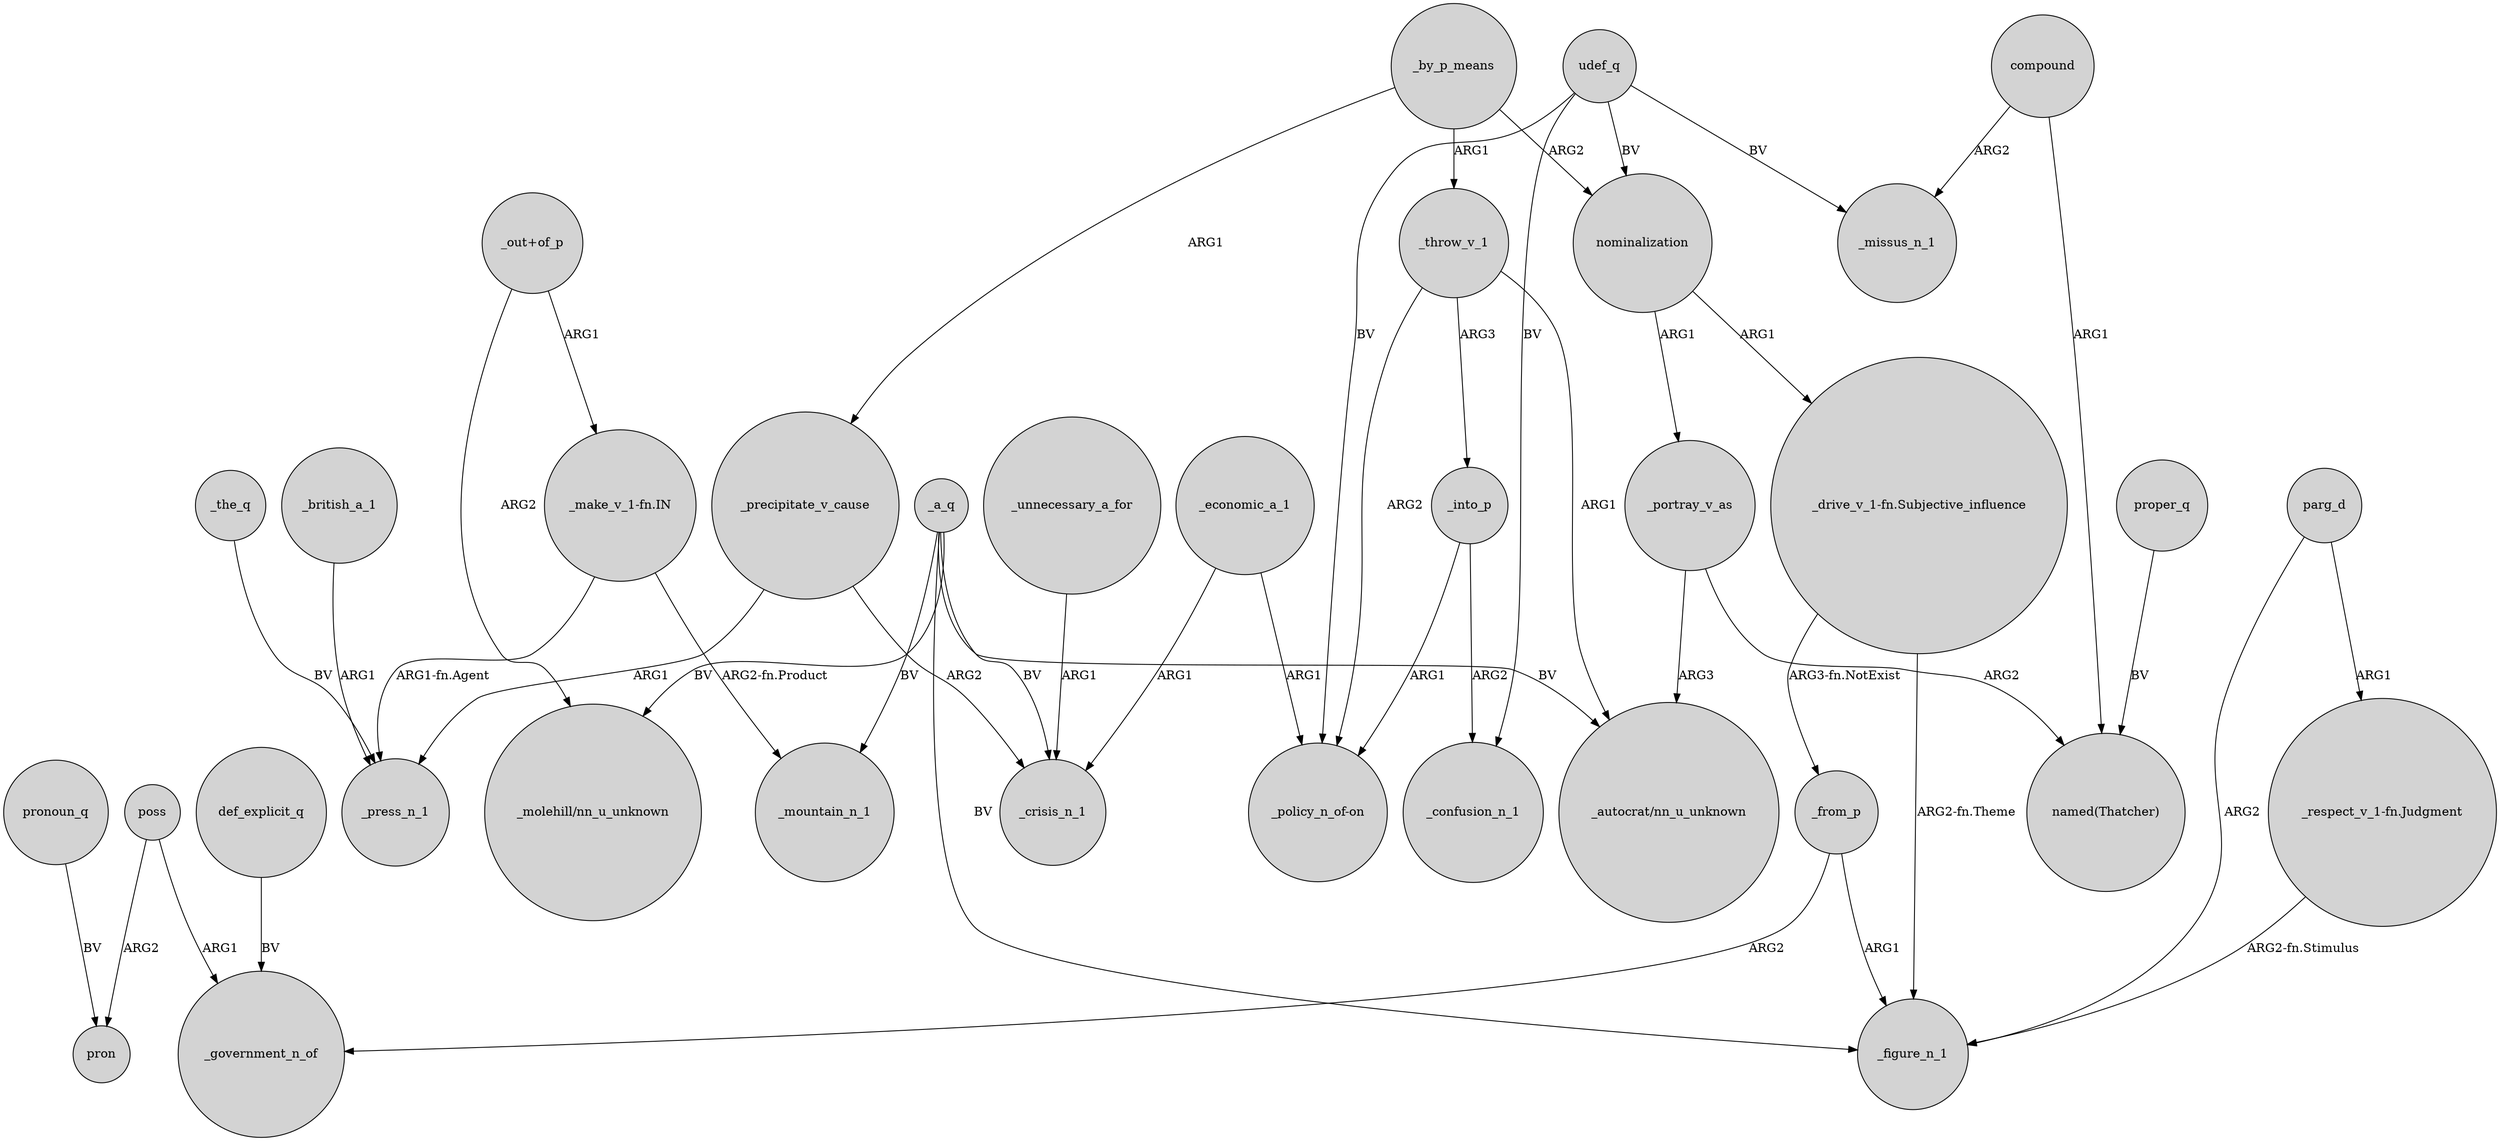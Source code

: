 digraph {
	node [shape=circle style=filled]
	_from_p -> _government_n_of [label=ARG2]
	_the_q -> _press_n_1 [label=BV]
	_a_q -> _figure_n_1 [label=BV]
	_by_p_means -> nominalization [label=ARG2]
	poss -> pron [label=ARG2]
	"_drive_v_1-fn.Subjective_influence" -> _from_p [label="ARG3-fn.NotExist"]
	"_out+of_p" -> "_molehill/nn_u_unknown" [label=ARG2]
	_a_q -> _mountain_n_1 [label=BV]
	nominalization -> _portray_v_as [label=ARG1]
	_from_p -> _figure_n_1 [label=ARG1]
	_a_q -> _crisis_n_1 [label=BV]
	_precipitate_v_cause -> _crisis_n_1 [label=ARG2]
	parg_d -> _figure_n_1 [label=ARG2]
	compound -> _missus_n_1 [label=ARG2]
	_throw_v_1 -> "_policy_n_of-on" [label=ARG2]
	poss -> _government_n_of [label=ARG1]
	_into_p -> _confusion_n_1 [label=ARG2]
	udef_q -> _missus_n_1 [label=BV]
	udef_q -> "_policy_n_of-on" [label=BV]
	nominalization -> "_drive_v_1-fn.Subjective_influence" [label=ARG1]
	_throw_v_1 -> "_autocrat/nn_u_unknown" [label=ARG1]
	compound -> "named(Thatcher)" [label=ARG1]
	_by_p_means -> _throw_v_1 [label=ARG1]
	def_explicit_q -> _government_n_of [label=BV]
	pronoun_q -> pron [label=BV]
	"_make_v_1-fn.IN" -> _press_n_1 [label="ARG1-fn.Agent"]
	"_out+of_p" -> "_make_v_1-fn.IN" [label=ARG1]
	udef_q -> _confusion_n_1 [label=BV]
	_by_p_means -> _precipitate_v_cause [label=ARG1]
	_portray_v_as -> "_autocrat/nn_u_unknown" [label=ARG3]
	_a_q -> "_autocrat/nn_u_unknown" [label=BV]
	udef_q -> nominalization [label=BV]
	_into_p -> "_policy_n_of-on" [label=ARG1]
	_economic_a_1 -> "_policy_n_of-on" [label=ARG1]
	_british_a_1 -> _press_n_1 [label=ARG1]
	_portray_v_as -> "named(Thatcher)" [label=ARG2]
	_throw_v_1 -> _into_p [label=ARG3]
	"_respect_v_1-fn.Judgment" -> _figure_n_1 [label="ARG2-fn.Stimulus"]
	_unnecessary_a_for -> _crisis_n_1 [label=ARG1]
	"_drive_v_1-fn.Subjective_influence" -> _figure_n_1 [label="ARG2-fn.Theme"]
	_precipitate_v_cause -> _press_n_1 [label=ARG1]
	_a_q -> "_molehill/nn_u_unknown" [label=BV]
	"_make_v_1-fn.IN" -> _mountain_n_1 [label="ARG2-fn.Product"]
	parg_d -> "_respect_v_1-fn.Judgment" [label=ARG1]
	proper_q -> "named(Thatcher)" [label=BV]
	_economic_a_1 -> _crisis_n_1 [label=ARG1]
}
